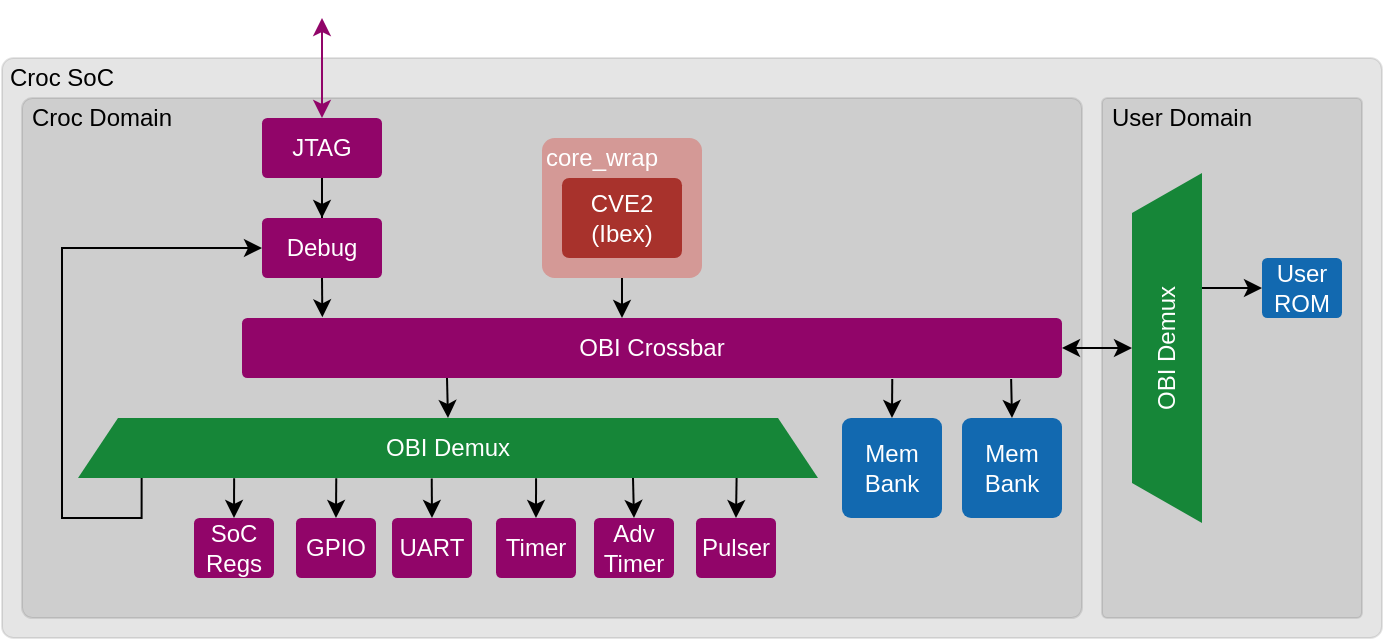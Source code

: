 <mxfile version="20.6.2" type="device"><diagram id="bzBV10VdHu5fKHwTZxJs" name="Page-1"><mxGraphModel dx="342" dy="201" grid="1" gridSize="10" guides="1" tooltips="1" connect="1" arrows="1" fold="1" page="1" pageScale="1" pageWidth="850" pageHeight="1100" math="0" shadow="0"><root><mxCell id="0"/><mxCell id="1" parent="0"/><mxCell id="UIXb3EmjHy1_CAappaLI-1" value="" style="rounded=1;whiteSpace=wrap;html=1;arcSize=2;fillColor=#000000;opacity=10;" parent="1" vertex="1"><mxGeometry x="120" y="80" width="690" height="290" as="geometry"/></mxCell><mxCell id="UIXb3EmjHy1_CAappaLI-5" value="" style="rounded=1;whiteSpace=wrap;html=1;arcSize=2;fillColor=#000000;opacity=10;" parent="1" vertex="1"><mxGeometry x="670" y="100" width="130" height="260" as="geometry"/></mxCell><mxCell id="UIXb3EmjHy1_CAappaLI-3" value="" style="rounded=1;whiteSpace=wrap;html=1;arcSize=2;fillColor=#000000;opacity=10;" parent="1" vertex="1"><mxGeometry x="130" y="100" width="530" height="260" as="geometry"/></mxCell><mxCell id="UIXb3EmjHy1_CAappaLI-17" style="edgeStyle=orthogonalEdgeStyle;rounded=0;orthogonalLoop=1;jettySize=auto;html=1;exitX=0.5;exitY=0;exitDx=0;exitDy=0;startArrow=classic;startFill=1;fillColor=#f8cecc;strokeColor=#910569;" parent="1" source="UIXb3EmjHy1_CAappaLI-12" edge="1"><mxGeometry relative="1" as="geometry"><mxPoint x="280" y="60" as="targetPoint"/></mxGeometry></mxCell><mxCell id="KUAs0IA0yHMBeXKFeHAl-3" style="edgeStyle=orthogonalEdgeStyle;rounded=0;orthogonalLoop=1;jettySize=auto;html=1;exitX=0.211;exitY=1.003;exitDx=0;exitDy=0;exitPerimeter=0;entryX=0.5;entryY=0;entryDx=0;entryDy=0;" parent="1" source="UIXb3EmjHy1_CAappaLI-28" target="UIXb3EmjHy1_CAappaLI-31" edge="1"><mxGeometry relative="1" as="geometry"/></mxCell><mxCell id="KUAs0IA0yHMBeXKFeHAl-4" style="edgeStyle=orthogonalEdgeStyle;rounded=0;orthogonalLoop=1;jettySize=auto;html=1;exitX=0.349;exitY=1.005;exitDx=0;exitDy=0;exitPerimeter=0;entryX=0.5;entryY=0;entryDx=0;entryDy=0;" parent="1" source="UIXb3EmjHy1_CAappaLI-28" target="UIXb3EmjHy1_CAappaLI-32" edge="1"><mxGeometry relative="1" as="geometry"/></mxCell><mxCell id="KUAs0IA0yHMBeXKFeHAl-6" style="edgeStyle=orthogonalEdgeStyle;rounded=0;orthogonalLoop=1;jettySize=auto;html=1;exitX=0.478;exitY=1.01;exitDx=0;exitDy=0;exitPerimeter=0;entryX=0.5;entryY=0;entryDx=0;entryDy=0;" parent="1" source="UIXb3EmjHy1_CAappaLI-28" target="UIXb3EmjHy1_CAappaLI-33" edge="1"><mxGeometry relative="1" as="geometry"/></mxCell><mxCell id="KUAs0IA0yHMBeXKFeHAl-8" style="edgeStyle=orthogonalEdgeStyle;rounded=0;orthogonalLoop=1;jettySize=auto;html=1;exitX=0.619;exitY=1.003;exitDx=0;exitDy=0;exitPerimeter=0;entryX=0.5;entryY=0;entryDx=0;entryDy=0;" parent="1" source="UIXb3EmjHy1_CAappaLI-28" target="UIXb3EmjHy1_CAappaLI-34" edge="1"><mxGeometry relative="1" as="geometry"/></mxCell><mxCell id="KUAs0IA0yHMBeXKFeHAl-9" style="edgeStyle=orthogonalEdgeStyle;rounded=0;orthogonalLoop=1;jettySize=auto;html=1;exitX=0.75;exitY=1;exitDx=0;exitDy=0;exitPerimeter=0;entryX=0.5;entryY=0;entryDx=0;entryDy=0;" parent="1" source="UIXb3EmjHy1_CAappaLI-28" target="KUAs0IA0yHMBeXKFeHAl-1" edge="1"><mxGeometry relative="1" as="geometry"/></mxCell><mxCell id="KUAs0IA0yHMBeXKFeHAl-10" style="edgeStyle=orthogonalEdgeStyle;rounded=0;orthogonalLoop=1;jettySize=auto;html=1;exitX=0.89;exitY=1;exitDx=0;exitDy=0;exitPerimeter=0;entryX=0.5;entryY=0;entryDx=0;entryDy=0;" parent="1" source="UIXb3EmjHy1_CAappaLI-28" target="KUAs0IA0yHMBeXKFeHAl-2" edge="1"><mxGeometry relative="1" as="geometry"/></mxCell><mxCell id="KUAs0IA0yHMBeXKFeHAl-11" style="edgeStyle=orthogonalEdgeStyle;rounded=0;orthogonalLoop=1;jettySize=auto;html=1;exitX=0.086;exitY=1.001;exitDx=0;exitDy=0;exitPerimeter=0;entryX=0;entryY=0.5;entryDx=0;entryDy=0;" parent="1" source="UIXb3EmjHy1_CAappaLI-28" target="UIXb3EmjHy1_CAappaLI-14" edge="1"><mxGeometry relative="1" as="geometry"><Array as="points"><mxPoint x="190" y="310"/><mxPoint x="150" y="310"/><mxPoint x="150" y="175"/></Array></mxGeometry></mxCell><mxCell id="UIXb3EmjHy1_CAappaLI-28" value="OBI Demux" style="shape=trapezoid;perimeter=trapezoidPerimeter;whiteSpace=wrap;html=1;fixedSize=1;rounded=1;fillColor=#168638;strokeColor=none;arcSize=0;points=[[0,1,0,0,0],[0.02,0.73,0,0,0],[0.03,0.5,0,0,0],[0.05,0.27,0,0,0],[0.06,0.07,0,0,0],[0.08,1,0,0,0],[0.21,1,0,0,0],[0.25,0,0,0,0],[0.35,1,0,0,0],[0.48,1,0,0,0],[0.5,0,0,0,0],[0.62,1,0,0,0],[0.75,0,0,0,0],[0.75,1,0,0,0],[0.89,1,0,0,0],[0.94,0.07,0,0,0],[0.95,0.27,0,0,0],[0.97,0.5,0,0,0],[0.98,0.73,0,0,0],[1,1,0,0,0]];fontColor=#FFFFFF;" parent="1" vertex="1"><mxGeometry x="158" y="260" width="370" height="30" as="geometry"/></mxCell><mxCell id="UIXb3EmjHy1_CAappaLI-2" value="Croc SoC" style="text;html=1;strokeColor=none;fillColor=none;align=center;verticalAlign=middle;whiteSpace=wrap;rounded=0;opacity=20;" parent="1" vertex="1"><mxGeometry x="120" y="80" width="60" height="20" as="geometry"/></mxCell><mxCell id="UIXb3EmjHy1_CAappaLI-16" style="edgeStyle=orthogonalEdgeStyle;rounded=0;orthogonalLoop=1;jettySize=auto;html=1;exitX=0.5;exitY=1;exitDx=0;exitDy=0;" parent="1" source="UIXb3EmjHy1_CAappaLI-12" target="UIXb3EmjHy1_CAappaLI-14" edge="1"><mxGeometry relative="1" as="geometry"/></mxCell><mxCell id="UIXb3EmjHy1_CAappaLI-12" value="JTAG" style="rounded=1;whiteSpace=wrap;html=1;arcSize=9;fillColor=#910569;strokeColor=none;fontColor=#FFFFFF;" parent="1" vertex="1"><mxGeometry x="250" y="110" width="60" height="30" as="geometry"/></mxCell><mxCell id="UIXb3EmjHy1_CAappaLI-25" style="edgeStyle=orthogonalEdgeStyle;rounded=0;orthogonalLoop=1;jettySize=auto;html=1;exitX=0.5;exitY=1;exitDx=0;exitDy=0;entryX=0.098;entryY=-0.012;entryDx=0;entryDy=0;entryPerimeter=0;startArrow=none;startFill=0;endArrow=classic;endFill=1;" parent="1" source="UIXb3EmjHy1_CAappaLI-14" target="UIXb3EmjHy1_CAappaLI-18" edge="1"><mxGeometry relative="1" as="geometry"/></mxCell><mxCell id="UIXb3EmjHy1_CAappaLI-14" value="Debug" style="rounded=1;whiteSpace=wrap;html=1;arcSize=9;fillColor=#910569;strokeColor=none;fontColor=#FFFFFF;" parent="1" vertex="1"><mxGeometry x="250" y="160" width="60" height="30" as="geometry"/></mxCell><mxCell id="KUAs0IA0yHMBeXKFeHAl-12" style="edgeStyle=orthogonalEdgeStyle;rounded=0;orthogonalLoop=1;jettySize=auto;html=1;exitX=0.793;exitY=1.015;exitDx=0;exitDy=0;entryX=0.5;entryY=0;entryDx=0;entryDy=0;exitPerimeter=0;" parent="1" source="UIXb3EmjHy1_CAappaLI-18" target="UIXb3EmjHy1_CAappaLI-40" edge="1"><mxGeometry relative="1" as="geometry"/></mxCell><mxCell id="KUAs0IA0yHMBeXKFeHAl-13" style="edgeStyle=orthogonalEdgeStyle;rounded=0;orthogonalLoop=1;jettySize=auto;html=1;exitX=0.938;exitY=1.018;exitDx=0;exitDy=0;entryX=0.5;entryY=0;entryDx=0;entryDy=0;exitPerimeter=0;" parent="1" source="UIXb3EmjHy1_CAappaLI-18" target="UIXb3EmjHy1_CAappaLI-41" edge="1"><mxGeometry relative="1" as="geometry"><Array as="points"><mxPoint x="625" y="242"/><mxPoint x="625" y="242"/></Array></mxGeometry></mxCell><mxCell id="KUAs0IA0yHMBeXKFeHAl-14" style="edgeStyle=orthogonalEdgeStyle;rounded=0;orthogonalLoop=1;jettySize=auto;html=1;exitX=0.25;exitY=1;exitDx=0;exitDy=0;entryX=0.5;entryY=0;entryDx=0;entryDy=0;entryPerimeter=0;" parent="1" source="UIXb3EmjHy1_CAappaLI-18" target="UIXb3EmjHy1_CAappaLI-28" edge="1"><mxGeometry relative="1" as="geometry"/></mxCell><mxCell id="UIXb3EmjHy1_CAappaLI-18" value="OBI Crossbar" style="rounded=1;whiteSpace=wrap;html=1;arcSize=9;fillColor=#910569;strokeColor=none;fontColor=#FFFFFF;" parent="1" vertex="1"><mxGeometry x="240" y="210" width="410" height="30" as="geometry"/></mxCell><mxCell id="UIXb3EmjHy1_CAappaLI-24" style="edgeStyle=orthogonalEdgeStyle;rounded=0;orthogonalLoop=1;jettySize=auto;html=1;exitX=0.5;exitY=1;exitDx=0;exitDy=0;startArrow=none;startFill=0;endArrow=classic;endFill=1;" parent="1" source="UIXb3EmjHy1_CAappaLI-19" edge="1"><mxGeometry relative="1" as="geometry"><mxPoint x="430" y="210" as="targetPoint"/></mxGeometry></mxCell><mxCell id="UIXb3EmjHy1_CAappaLI-31" value="SoC Regs" style="rounded=1;whiteSpace=wrap;html=1;arcSize=9;fillColor=#910569;strokeColor=none;fontColor=#FFFFFF;" parent="1" vertex="1"><mxGeometry x="216" y="310" width="40" height="30" as="geometry"/></mxCell><mxCell id="UIXb3EmjHy1_CAappaLI-32" value="GPIO&lt;span style=&quot;font-family: monospace; font-size: 0px; text-align: start;&quot;&gt;%3CmxGraphModel%3E%3Croot%3E%3CmxCell%20id%3D%220%22%2F%3E%3CmxCell%20id%3D%221%22%20parent%3D%220%22%2F%3E%3CmxCell%20id%3D%222%22%20value%3D%22SoC%20Regs%22%20style%3D%22rounded%3D1%3BwhiteSpace%3Dwrap%3Bhtml%3D1%3BarcSize%3D9%3BfillColor%3D%23f8cecc%3BstrokeColor%3D%23b85450%3B%22%20vertex%3D%221%22%20parent%3D%221%22%3E%3CmxGeometry%20x%3D%22220%22%20y%3D%22300%22%20width%3D%2240%22%20height%3D%2230%22%20as%3D%22geometry%22%2F%3E%3C%2FmxCell%3E%3C%2Froot%3E%3C%2FmxGraphModel%3E&lt;/span&gt;" style="rounded=1;whiteSpace=wrap;html=1;arcSize=9;fillColor=#910569;strokeColor=none;fontColor=#FFFFFF;" parent="1" vertex="1"><mxGeometry x="267" y="310" width="40" height="30" as="geometry"/></mxCell><mxCell id="UIXb3EmjHy1_CAappaLI-33" value="UART" style="rounded=1;whiteSpace=wrap;html=1;arcSize=9;fillColor=#910569;strokeColor=none;fontColor=#FFFFFF;" parent="1" vertex="1"><mxGeometry x="315" y="310" width="40" height="30" as="geometry"/></mxCell><mxCell id="UIXb3EmjHy1_CAappaLI-34" value="Timer" style="rounded=1;whiteSpace=wrap;html=1;arcSize=9;fillColor=#910569;strokeColor=none;fontColor=#FFFFFF;" parent="1" vertex="1"><mxGeometry x="367" y="310" width="40" height="30" as="geometry"/></mxCell><mxCell id="UIXb3EmjHy1_CAappaLI-4" value="Croc Domain" style="text;html=1;strokeColor=none;fillColor=none;align=center;verticalAlign=middle;whiteSpace=wrap;rounded=0;opacity=20;" parent="1" vertex="1"><mxGeometry x="130" y="100" width="80" height="20" as="geometry"/></mxCell><mxCell id="UIXb3EmjHy1_CAappaLI-7" value="User Domain" style="text;html=1;strokeColor=none;fillColor=none;align=center;verticalAlign=middle;whiteSpace=wrap;rounded=0;opacity=20;" parent="1" vertex="1"><mxGeometry x="670" y="100" width="80" height="20" as="geometry"/></mxCell><mxCell id="UIXb3EmjHy1_CAappaLI-19" value="" style="rounded=1;whiteSpace=wrap;html=1;arcSize=9;fillColor=#d49996;strokeColor=none;" parent="1" vertex="1"><mxGeometry x="390" y="120" width="80" height="70" as="geometry"/></mxCell><mxCell id="UIXb3EmjHy1_CAappaLI-21" value="core_wrap" style="text;html=1;strokeColor=none;fillColor=none;align=center;verticalAlign=middle;whiteSpace=wrap;rounded=0;opacity=60;fontColor=#FFFFFF;" parent="1" vertex="1"><mxGeometry x="390" y="120" width="60" height="20" as="geometry"/></mxCell><mxCell id="UIXb3EmjHy1_CAappaLI-40" value="Mem Bank" style="rounded=1;whiteSpace=wrap;html=1;arcSize=9;fillColor=#1269b0;strokeColor=none;fontColor=#FFFFFF;" parent="1" vertex="1"><mxGeometry x="540" y="260" width="50" height="50" as="geometry"/></mxCell><mxCell id="UIXb3EmjHy1_CAappaLI-41" value="Mem Bank" style="rounded=1;whiteSpace=wrap;html=1;arcSize=9;fillColor=#1269b0;strokeColor=none;fontColor=#FFFFFF;" parent="1" vertex="1"><mxGeometry x="600" y="260" width="50" height="50" as="geometry"/></mxCell><mxCell id="UIXb3EmjHy1_CAappaLI-20" value="CVE2&lt;br&gt;(Ibex)&lt;span style=&quot;font-family: monospace; font-size: 0px; text-align: start;&quot;&gt;%3CmxGraphModel%3E%3Croot%3E%3CmxCell%20id%3D%220%22%2F%3E%3CmxCell%20id%3D%221%22%20parent%3D%220%22%2F%3E%3CmxCell%20id%3D%222%22%20value%3D%22Debug%22%20style%3D%22rounded%3D1%3BwhiteSpace%3Dwrap%3Bhtml%3D1%3BarcSize%3D9%3BfillColor%3D%23f8cecc%3BstrokeColor%3D%23b85450%3B%22%20vertex%3D%221%22%20parent%3D%221%22%3E%3CmxGeometry%20x%3D%22240%22%20y%3D%22160%22%20width%3D%2260%22%20height%3D%2230%22%20as%3D%22geometry%22%2F%3E%3C%2FmxCell%3E%3C%2Froot%3E%3C%2FmxGraphModel%3E&lt;/span&gt;" style="rounded=1;whiteSpace=wrap;html=1;arcSize=9;fillColor=#a8322c;strokeColor=none;fontColor=#FFFFFF;" parent="1" vertex="1"><mxGeometry x="400" y="140" width="60" height="40" as="geometry"/></mxCell><mxCell id="UIXb3EmjHy1_CAappaLI-50" style="edgeStyle=orthogonalEdgeStyle;rounded=0;orthogonalLoop=1;jettySize=auto;html=1;exitX=0.5;exitY=0;exitDx=0;exitDy=0;entryX=1;entryY=0.5;entryDx=0;entryDy=0;startArrow=classic;startFill=1;endArrow=classic;endFill=1;" parent="1" source="UIXb3EmjHy1_CAappaLI-44" target="UIXb3EmjHy1_CAappaLI-18" edge="1"><mxGeometry relative="1" as="geometry"/></mxCell><mxCell id="UIXb3EmjHy1_CAappaLI-44" value="OBI Demux" style="shape=trapezoid;perimeter=trapezoidPerimeter;whiteSpace=wrap;html=1;fixedSize=1;rounded=1;fillColor=#168638;strokeColor=none;arcSize=0;rotation=-90;fontColor=#FFFFFF;" parent="1" vertex="1"><mxGeometry x="615" y="207.5" width="175" height="35" as="geometry"/></mxCell><mxCell id="UIXb3EmjHy1_CAappaLI-48" style="edgeStyle=orthogonalEdgeStyle;rounded=0;orthogonalLoop=1;jettySize=auto;html=1;exitX=0;exitY=0.5;exitDx=0;exitDy=0;entryX=0.673;entryY=1.001;entryDx=0;entryDy=0;entryPerimeter=0;startArrow=classic;startFill=1;endArrow=none;endFill=0;" parent="1" source="UIXb3EmjHy1_CAappaLI-45" target="UIXb3EmjHy1_CAappaLI-44" edge="1"><mxGeometry relative="1" as="geometry"/></mxCell><mxCell id="UIXb3EmjHy1_CAappaLI-45" value="User ROM" style="rounded=1;whiteSpace=wrap;html=1;arcSize=9;fillColor=#1269b0;strokeColor=none;fontColor=#FFFFFF;" parent="1" vertex="1"><mxGeometry x="750" y="180" width="40" height="30" as="geometry"/></mxCell><mxCell id="KUAs0IA0yHMBeXKFeHAl-1" value="Adv Timer" style="rounded=1;whiteSpace=wrap;html=1;arcSize=9;fillColor=#910569;strokeColor=none;fontColor=#FFFFFF;" parent="1" vertex="1"><mxGeometry x="416" y="310" width="40" height="30" as="geometry"/></mxCell><mxCell id="KUAs0IA0yHMBeXKFeHAl-2" value="Pulser" style="rounded=1;whiteSpace=wrap;html=1;arcSize=9;fillColor=#910569;strokeColor=none;fontColor=#FFFFFF;" parent="1" vertex="1"><mxGeometry x="467" y="310" width="40" height="30" as="geometry"/></mxCell></root></mxGraphModel></diagram></mxfile>